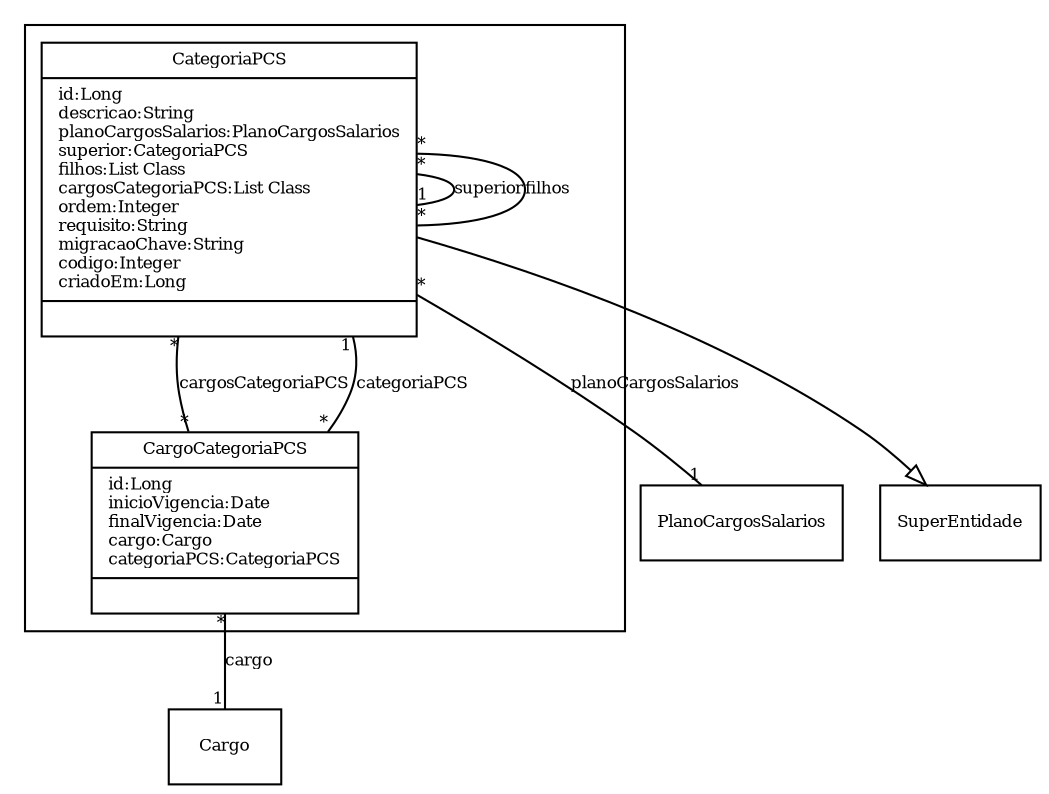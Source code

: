 digraph G{
fontname = "Times-Roman"
fontsize = 8

node [
        fontname = "Times-Roman"
        fontsize = 8
        shape = "record"
]

edge [
        fontname = "Times-Roman"
        fontsize = 8
]

subgraph clusterCATEGORIA_PCCR
{
CategoriaPCS [label = "{CategoriaPCS|id:Long\ldescricao:String\lplanoCargosSalarios:PlanoCargosSalarios\lsuperior:CategoriaPCS\lfilhos:List Class\lcargosCategoriaPCS:List Class\lordem:Integer\lrequisito:String\lmigracaoChave:String\lcodigo:Integer\lcriadoEm:Long\l|\l}"]
CargoCategoriaPCS [label = "{CargoCategoriaPCS|id:Long\linicioVigencia:Date\lfinalVigencia:Date\lcargo:Cargo\lcategoriaPCS:CategoriaPCS\l|\l}"]
}
edge [arrowhead = "none" headlabel = "1" taillabel = "*"] CategoriaPCS -> PlanoCargosSalarios [label = "planoCargosSalarios"]
edge [arrowhead = "none" headlabel = "1" taillabel = "*"] CategoriaPCS -> CategoriaPCS [label = "superior"]
edge [arrowhead = "none" headlabel = "*" taillabel = "*"] CategoriaPCS -> CategoriaPCS [label = "filhos"]
edge [arrowhead = "none" headlabel = "*" taillabel = "*"] CategoriaPCS -> CargoCategoriaPCS [label = "cargosCategoriaPCS"]
edge [ arrowhead = "empty" headlabel = "" taillabel = ""] CategoriaPCS -> SuperEntidade
edge [arrowhead = "none" headlabel = "1" taillabel = "*"] CargoCategoriaPCS -> Cargo [label = "cargo"]
edge [arrowhead = "none" headlabel = "1" taillabel = "*"] CargoCategoriaPCS -> CategoriaPCS [label = "categoriaPCS"]
}
